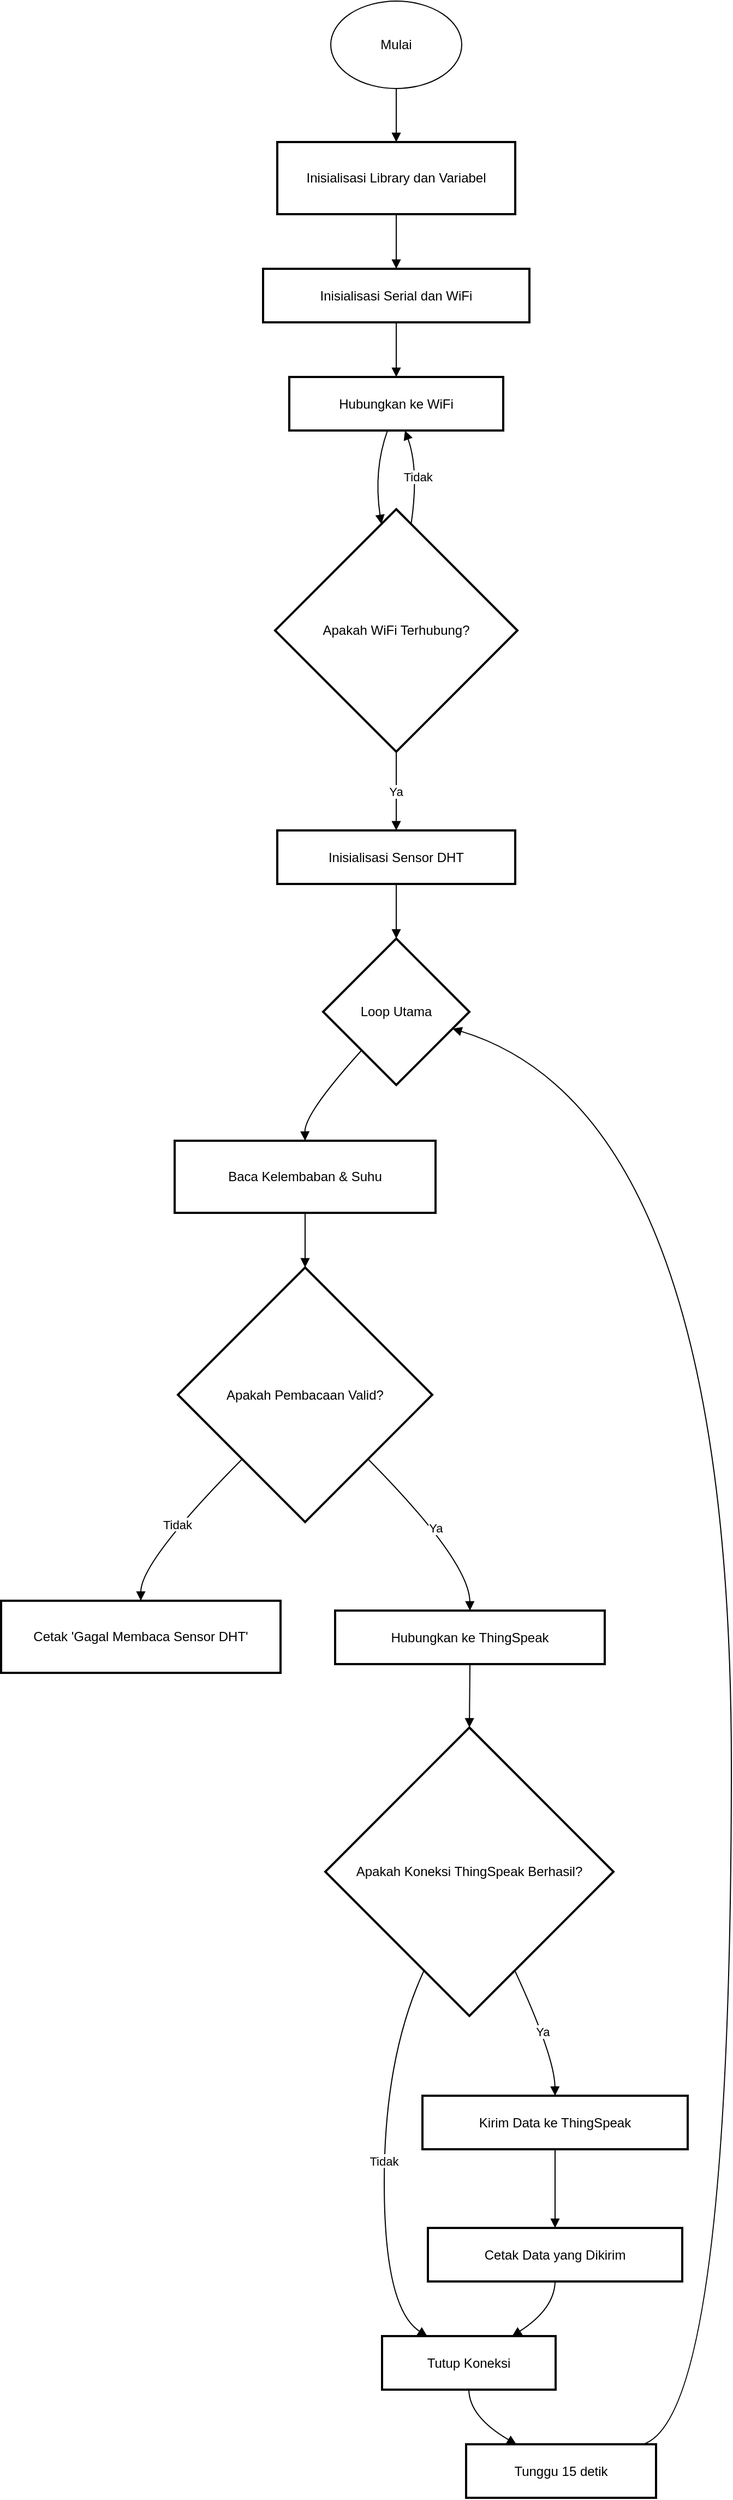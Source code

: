 <mxfile version="24.8.6">
  <diagram name="Page-1" id="OKwFJsFqi2xaDStPprQn">
    <mxGraphModel dx="794" dy="1554" grid="1" gridSize="10" guides="1" tooltips="1" connect="1" arrows="1" fold="1" page="1" pageScale="1" pageWidth="850" pageHeight="1100" math="0" shadow="0">
      <root>
        <mxCell id="0" />
        <mxCell id="1" parent="0" />
        <mxCell id="5tTuvAFQy_W_XBeUhQWG-2" value="Inisialisasi Library dan Variabel" style="whiteSpace=wrap;strokeWidth=2;" vertex="1" parent="1">
          <mxGeometry x="273" y="119" width="218" height="66" as="geometry" />
        </mxCell>
        <mxCell id="5tTuvAFQy_W_XBeUhQWG-3" value="Inisialisasi Serial dan WiFi" style="whiteSpace=wrap;strokeWidth=2;" vertex="1" parent="1">
          <mxGeometry x="260" y="235" width="244" height="49" as="geometry" />
        </mxCell>
        <mxCell id="5tTuvAFQy_W_XBeUhQWG-4" value="Hubungkan ke WiFi" style="whiteSpace=wrap;strokeWidth=2;" vertex="1" parent="1">
          <mxGeometry x="284" y="334" width="196" height="49" as="geometry" />
        </mxCell>
        <mxCell id="5tTuvAFQy_W_XBeUhQWG-5" value="Apakah WiFi Terhubung?" style="rhombus;strokeWidth=2;whiteSpace=wrap;" vertex="1" parent="1">
          <mxGeometry x="271" y="455" width="222" height="222" as="geometry" />
        </mxCell>
        <mxCell id="5tTuvAFQy_W_XBeUhQWG-6" value="Inisialisasi Sensor DHT" style="whiteSpace=wrap;strokeWidth=2;" vertex="1" parent="1">
          <mxGeometry x="273" y="749" width="218" height="49" as="geometry" />
        </mxCell>
        <mxCell id="5tTuvAFQy_W_XBeUhQWG-7" value="Loop Utama" style="rhombus;strokeWidth=2;whiteSpace=wrap;" vertex="1" parent="1">
          <mxGeometry x="315" y="848" width="134" height="134" as="geometry" />
        </mxCell>
        <mxCell id="5tTuvAFQy_W_XBeUhQWG-8" value="Baca Kelembaban &amp; Suhu" style="whiteSpace=wrap;strokeWidth=2;" vertex="1" parent="1">
          <mxGeometry x="179" y="1033" width="239" height="66" as="geometry" />
        </mxCell>
        <mxCell id="5tTuvAFQy_W_XBeUhQWG-9" value="Apakah Pembacaan Valid?" style="rhombus;strokeWidth=2;whiteSpace=wrap;" vertex="1" parent="1">
          <mxGeometry x="182" y="1149" width="233" height="233" as="geometry" />
        </mxCell>
        <mxCell id="5tTuvAFQy_W_XBeUhQWG-10" value="Cetak &#39;Gagal Membaca Sensor DHT&#39;" style="whiteSpace=wrap;strokeWidth=2;" vertex="1" parent="1">
          <mxGeometry x="20" y="1454" width="256" height="66" as="geometry" />
        </mxCell>
        <mxCell id="5tTuvAFQy_W_XBeUhQWG-11" value="Hubungkan ke ThingSpeak" style="whiteSpace=wrap;strokeWidth=2;" vertex="1" parent="1">
          <mxGeometry x="326" y="1463" width="247" height="49" as="geometry" />
        </mxCell>
        <mxCell id="5tTuvAFQy_W_XBeUhQWG-12" value="Apakah Koneksi ThingSpeak Berhasil?" style="rhombus;strokeWidth=2;whiteSpace=wrap;" vertex="1" parent="1">
          <mxGeometry x="317" y="1570" width="264" height="264" as="geometry" />
        </mxCell>
        <mxCell id="5tTuvAFQy_W_XBeUhQWG-13" value="Tutup Koneksi" style="whiteSpace=wrap;strokeWidth=2;" vertex="1" parent="1">
          <mxGeometry x="369" y="2127" width="159" height="49" as="geometry" />
        </mxCell>
        <mxCell id="5tTuvAFQy_W_XBeUhQWG-14" value="Kirim Data ke ThingSpeak" style="whiteSpace=wrap;strokeWidth=2;" vertex="1" parent="1">
          <mxGeometry x="406" y="1907" width="243" height="49" as="geometry" />
        </mxCell>
        <mxCell id="5tTuvAFQy_W_XBeUhQWG-15" value="Cetak Data yang Dikirim" style="whiteSpace=wrap;strokeWidth=2;" vertex="1" parent="1">
          <mxGeometry x="411" y="2028" width="233" height="49" as="geometry" />
        </mxCell>
        <mxCell id="5tTuvAFQy_W_XBeUhQWG-16" value="Tunggu 15 detik" style="whiteSpace=wrap;strokeWidth=2;" vertex="1" parent="1">
          <mxGeometry x="446" y="2226" width="174" height="49" as="geometry" />
        </mxCell>
        <mxCell id="5tTuvAFQy_W_XBeUhQWG-17" value="" style="curved=1;startArrow=none;endArrow=block;exitX=0.5;exitY=0.99;entryX=0.5;entryY=-0.01;rounded=0;" edge="1" parent="1" target="5tTuvAFQy_W_XBeUhQWG-2">
          <mxGeometry relative="1" as="geometry">
            <Array as="points" />
            <mxPoint x="382" y="69" as="sourcePoint" />
          </mxGeometry>
        </mxCell>
        <mxCell id="5tTuvAFQy_W_XBeUhQWG-18" value="" style="curved=1;startArrow=none;endArrow=block;exitX=0.5;exitY=1;entryX=0.5;entryY=0;rounded=0;" edge="1" parent="1" source="5tTuvAFQy_W_XBeUhQWG-2" target="5tTuvAFQy_W_XBeUhQWG-3">
          <mxGeometry relative="1" as="geometry">
            <Array as="points" />
          </mxGeometry>
        </mxCell>
        <mxCell id="5tTuvAFQy_W_XBeUhQWG-19" value="" style="curved=1;startArrow=none;endArrow=block;exitX=0.5;exitY=0.99;entryX=0.5;entryY=-0.01;rounded=0;" edge="1" parent="1" source="5tTuvAFQy_W_XBeUhQWG-3" target="5tTuvAFQy_W_XBeUhQWG-4">
          <mxGeometry relative="1" as="geometry">
            <Array as="points" />
          </mxGeometry>
        </mxCell>
        <mxCell id="5tTuvAFQy_W_XBeUhQWG-20" value="" style="curved=1;startArrow=none;endArrow=block;exitX=0.46;exitY=0.99;entryX=0.43;entryY=0;rounded=0;" edge="1" parent="1" source="5tTuvAFQy_W_XBeUhQWG-4" target="5tTuvAFQy_W_XBeUhQWG-5">
          <mxGeometry relative="1" as="geometry">
            <Array as="points">
              <mxPoint x="361" y="419" />
            </Array>
          </mxGeometry>
        </mxCell>
        <mxCell id="5tTuvAFQy_W_XBeUhQWG-21" value="Tidak" style="curved=1;startArrow=none;endArrow=block;exitX=0.57;exitY=0;entryX=0.54;entryY=0.99;rounded=0;" edge="1" parent="1" source="5tTuvAFQy_W_XBeUhQWG-5" target="5tTuvAFQy_W_XBeUhQWG-4">
          <mxGeometry relative="1" as="geometry">
            <Array as="points">
              <mxPoint x="403" y="419" />
            </Array>
          </mxGeometry>
        </mxCell>
        <mxCell id="5tTuvAFQy_W_XBeUhQWG-22" value="Ya" style="curved=1;startArrow=none;endArrow=block;exitX=0.5;exitY=1;entryX=0.5;entryY=0.01;rounded=0;" edge="1" parent="1" source="5tTuvAFQy_W_XBeUhQWG-5" target="5tTuvAFQy_W_XBeUhQWG-6">
          <mxGeometry relative="1" as="geometry">
            <Array as="points" />
          </mxGeometry>
        </mxCell>
        <mxCell id="5tTuvAFQy_W_XBeUhQWG-23" value="" style="curved=1;startArrow=none;endArrow=block;exitX=0.5;exitY=1;entryX=0.5;entryY=0;rounded=0;" edge="1" parent="1" source="5tTuvAFQy_W_XBeUhQWG-6" target="5tTuvAFQy_W_XBeUhQWG-7">
          <mxGeometry relative="1" as="geometry">
            <Array as="points" />
          </mxGeometry>
        </mxCell>
        <mxCell id="5tTuvAFQy_W_XBeUhQWG-24" value="" style="curved=1;startArrow=none;endArrow=block;exitX=0.05;exitY=1;entryX=0.5;entryY=-0.01;rounded=0;" edge="1" parent="1" source="5tTuvAFQy_W_XBeUhQWG-7" target="5tTuvAFQy_W_XBeUhQWG-8">
          <mxGeometry relative="1" as="geometry">
            <Array as="points">
              <mxPoint x="298" y="1008" />
            </Array>
          </mxGeometry>
        </mxCell>
        <mxCell id="5tTuvAFQy_W_XBeUhQWG-25" value="" style="curved=1;startArrow=none;endArrow=block;exitX=0.5;exitY=1;entryX=0.5;entryY=0;rounded=0;" edge="1" parent="1" source="5tTuvAFQy_W_XBeUhQWG-8" target="5tTuvAFQy_W_XBeUhQWG-9">
          <mxGeometry relative="1" as="geometry">
            <Array as="points" />
          </mxGeometry>
        </mxCell>
        <mxCell id="5tTuvAFQy_W_XBeUhQWG-26" value="Tidak" style="curved=1;startArrow=none;endArrow=block;exitX=0.01;exitY=1;entryX=0.5;entryY=0;rounded=0;" edge="1" parent="1" source="5tTuvAFQy_W_XBeUhQWG-9" target="5tTuvAFQy_W_XBeUhQWG-10">
          <mxGeometry relative="1" as="geometry">
            <Array as="points">
              <mxPoint x="148" y="1418" />
            </Array>
          </mxGeometry>
        </mxCell>
        <mxCell id="5tTuvAFQy_W_XBeUhQWG-27" value="Ya" style="curved=1;startArrow=none;endArrow=block;exitX=0.99;exitY=1;entryX=0.5;entryY=0;rounded=0;" edge="1" parent="1" source="5tTuvAFQy_W_XBeUhQWG-9" target="5tTuvAFQy_W_XBeUhQWG-11">
          <mxGeometry relative="1" as="geometry">
            <Array as="points">
              <mxPoint x="449" y="1418" />
            </Array>
          </mxGeometry>
        </mxCell>
        <mxCell id="5tTuvAFQy_W_XBeUhQWG-28" value="" style="curved=1;startArrow=none;endArrow=block;exitX=0.5;exitY=0.99;entryX=0.5;entryY=0;rounded=0;" edge="1" parent="1" source="5tTuvAFQy_W_XBeUhQWG-11" target="5tTuvAFQy_W_XBeUhQWG-12">
          <mxGeometry relative="1" as="geometry">
            <Array as="points" />
          </mxGeometry>
        </mxCell>
        <mxCell id="5tTuvAFQy_W_XBeUhQWG-29" value="Tidak" style="curved=1;startArrow=none;endArrow=block;exitX=0.27;exitY=1;entryX=0.26;entryY=0;rounded=0;" edge="1" parent="1" source="5tTuvAFQy_W_XBeUhQWG-12" target="5tTuvAFQy_W_XBeUhQWG-13">
          <mxGeometry relative="1" as="geometry">
            <Array as="points">
              <mxPoint x="371" y="1871" />
              <mxPoint x="371" y="2102" />
            </Array>
          </mxGeometry>
        </mxCell>
        <mxCell id="5tTuvAFQy_W_XBeUhQWG-30" value="Ya" style="curved=1;startArrow=none;endArrow=block;exitX=0.73;exitY=1;entryX=0.5;entryY=0;rounded=0;" edge="1" parent="1" source="5tTuvAFQy_W_XBeUhQWG-12" target="5tTuvAFQy_W_XBeUhQWG-14">
          <mxGeometry relative="1" as="geometry">
            <Array as="points">
              <mxPoint x="527" y="1871" />
            </Array>
          </mxGeometry>
        </mxCell>
        <mxCell id="5tTuvAFQy_W_XBeUhQWG-31" value="" style="curved=1;startArrow=none;endArrow=block;exitX=0.5;exitY=0.99;entryX=0.5;entryY=0.01;rounded=0;" edge="1" parent="1" source="5tTuvAFQy_W_XBeUhQWG-14" target="5tTuvAFQy_W_XBeUhQWG-15">
          <mxGeometry relative="1" as="geometry">
            <Array as="points" />
          </mxGeometry>
        </mxCell>
        <mxCell id="5tTuvAFQy_W_XBeUhQWG-32" value="" style="curved=1;startArrow=none;endArrow=block;exitX=0.5;exitY=1;entryX=0.75;entryY=0;rounded=0;" edge="1" parent="1" source="5tTuvAFQy_W_XBeUhQWG-15" target="5tTuvAFQy_W_XBeUhQWG-13">
          <mxGeometry relative="1" as="geometry">
            <Array as="points">
              <mxPoint x="527" y="2102" />
            </Array>
          </mxGeometry>
        </mxCell>
        <mxCell id="5tTuvAFQy_W_XBeUhQWG-33" value="" style="curved=1;startArrow=none;endArrow=block;exitX=0.5;exitY=0.99;entryX=0.26;entryY=-0.01;rounded=0;" edge="1" parent="1" source="5tTuvAFQy_W_XBeUhQWG-13" target="5tTuvAFQy_W_XBeUhQWG-16">
          <mxGeometry relative="1" as="geometry">
            <Array as="points">
              <mxPoint x="449" y="2201" />
            </Array>
          </mxGeometry>
        </mxCell>
        <mxCell id="5tTuvAFQy_W_XBeUhQWG-34" value="" style="curved=1;startArrow=none;endArrow=block;exitX=0.94;exitY=-0.01;entryX=1;entryY=0.65;rounded=0;" edge="1" parent="1" source="5tTuvAFQy_W_XBeUhQWG-16" target="5tTuvAFQy_W_XBeUhQWG-7">
          <mxGeometry relative="1" as="geometry">
            <Array as="points">
              <mxPoint x="689" y="2201" />
              <mxPoint x="689" y="1008" />
            </Array>
          </mxGeometry>
        </mxCell>
        <mxCell id="5tTuvAFQy_W_XBeUhQWG-35" value="Mulai" style="ellipse;whiteSpace=wrap;html=1;" vertex="1" parent="1">
          <mxGeometry x="322" y="-10" width="120" height="80" as="geometry" />
        </mxCell>
      </root>
    </mxGraphModel>
  </diagram>
</mxfile>
